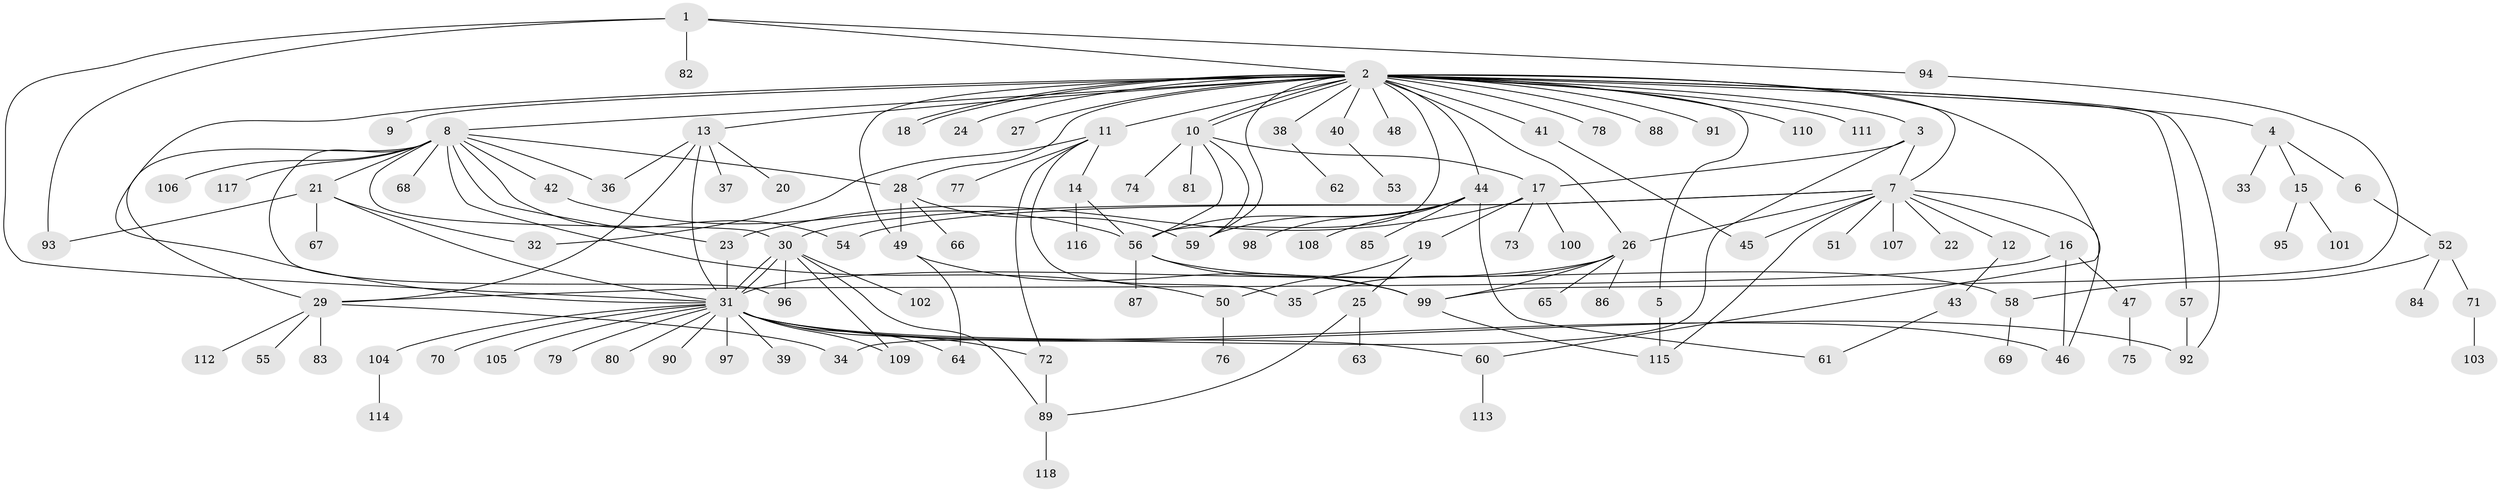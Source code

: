 // Generated by graph-tools (version 1.1) at 2025/14/03/09/25 04:14:40]
// undirected, 118 vertices, 168 edges
graph export_dot {
graph [start="1"]
  node [color=gray90,style=filled];
  1;
  2;
  3;
  4;
  5;
  6;
  7;
  8;
  9;
  10;
  11;
  12;
  13;
  14;
  15;
  16;
  17;
  18;
  19;
  20;
  21;
  22;
  23;
  24;
  25;
  26;
  27;
  28;
  29;
  30;
  31;
  32;
  33;
  34;
  35;
  36;
  37;
  38;
  39;
  40;
  41;
  42;
  43;
  44;
  45;
  46;
  47;
  48;
  49;
  50;
  51;
  52;
  53;
  54;
  55;
  56;
  57;
  58;
  59;
  60;
  61;
  62;
  63;
  64;
  65;
  66;
  67;
  68;
  69;
  70;
  71;
  72;
  73;
  74;
  75;
  76;
  77;
  78;
  79;
  80;
  81;
  82;
  83;
  84;
  85;
  86;
  87;
  88;
  89;
  90;
  91;
  92;
  93;
  94;
  95;
  96;
  97;
  98;
  99;
  100;
  101;
  102;
  103;
  104;
  105;
  106;
  107;
  108;
  109;
  110;
  111;
  112;
  113;
  114;
  115;
  116;
  117;
  118;
  1 -- 2;
  1 -- 31;
  1 -- 82;
  1 -- 93;
  1 -- 94;
  2 -- 3;
  2 -- 4;
  2 -- 5;
  2 -- 7;
  2 -- 8;
  2 -- 9;
  2 -- 10;
  2 -- 10;
  2 -- 11;
  2 -- 13;
  2 -- 18;
  2 -- 18;
  2 -- 24;
  2 -- 26;
  2 -- 27;
  2 -- 28;
  2 -- 31;
  2 -- 38;
  2 -- 40;
  2 -- 41;
  2 -- 44;
  2 -- 48;
  2 -- 49;
  2 -- 56;
  2 -- 57;
  2 -- 59;
  2 -- 60;
  2 -- 78;
  2 -- 88;
  2 -- 91;
  2 -- 92;
  2 -- 110;
  2 -- 111;
  3 -- 7;
  3 -- 17;
  3 -- 34;
  4 -- 6;
  4 -- 15;
  4 -- 33;
  5 -- 115;
  6 -- 52;
  7 -- 12;
  7 -- 16;
  7 -- 22;
  7 -- 26;
  7 -- 30;
  7 -- 45;
  7 -- 46;
  7 -- 51;
  7 -- 54;
  7 -- 107;
  7 -- 115;
  8 -- 21;
  8 -- 23;
  8 -- 28;
  8 -- 29;
  8 -- 30;
  8 -- 36;
  8 -- 42;
  8 -- 50;
  8 -- 54;
  8 -- 68;
  8 -- 96;
  8 -- 106;
  8 -- 117;
  10 -- 17;
  10 -- 56;
  10 -- 59;
  10 -- 74;
  10 -- 81;
  11 -- 14;
  11 -- 32;
  11 -- 35;
  11 -- 72;
  11 -- 77;
  12 -- 43;
  13 -- 20;
  13 -- 29;
  13 -- 31;
  13 -- 36;
  13 -- 37;
  14 -- 56;
  14 -- 116;
  15 -- 95;
  15 -- 101;
  16 -- 29;
  16 -- 46;
  16 -- 47;
  17 -- 19;
  17 -- 23;
  17 -- 73;
  17 -- 100;
  19 -- 25;
  19 -- 50;
  21 -- 31;
  21 -- 32;
  21 -- 67;
  21 -- 93;
  23 -- 31;
  25 -- 63;
  25 -- 89;
  26 -- 31;
  26 -- 35;
  26 -- 65;
  26 -- 86;
  26 -- 99;
  28 -- 49;
  28 -- 59;
  28 -- 66;
  29 -- 34;
  29 -- 55;
  29 -- 83;
  29 -- 112;
  30 -- 31;
  30 -- 31;
  30 -- 89;
  30 -- 96;
  30 -- 102;
  30 -- 109;
  31 -- 39;
  31 -- 46;
  31 -- 60;
  31 -- 64;
  31 -- 70;
  31 -- 72;
  31 -- 79;
  31 -- 80;
  31 -- 90;
  31 -- 92;
  31 -- 97;
  31 -- 104;
  31 -- 105;
  31 -- 109;
  38 -- 62;
  40 -- 53;
  41 -- 45;
  42 -- 56;
  43 -- 61;
  44 -- 56;
  44 -- 59;
  44 -- 61;
  44 -- 85;
  44 -- 98;
  44 -- 108;
  47 -- 75;
  49 -- 64;
  49 -- 99;
  50 -- 76;
  52 -- 58;
  52 -- 71;
  52 -- 84;
  56 -- 58;
  56 -- 87;
  56 -- 99;
  57 -- 92;
  58 -- 69;
  60 -- 113;
  71 -- 103;
  72 -- 89;
  89 -- 118;
  94 -- 99;
  99 -- 115;
  104 -- 114;
}

